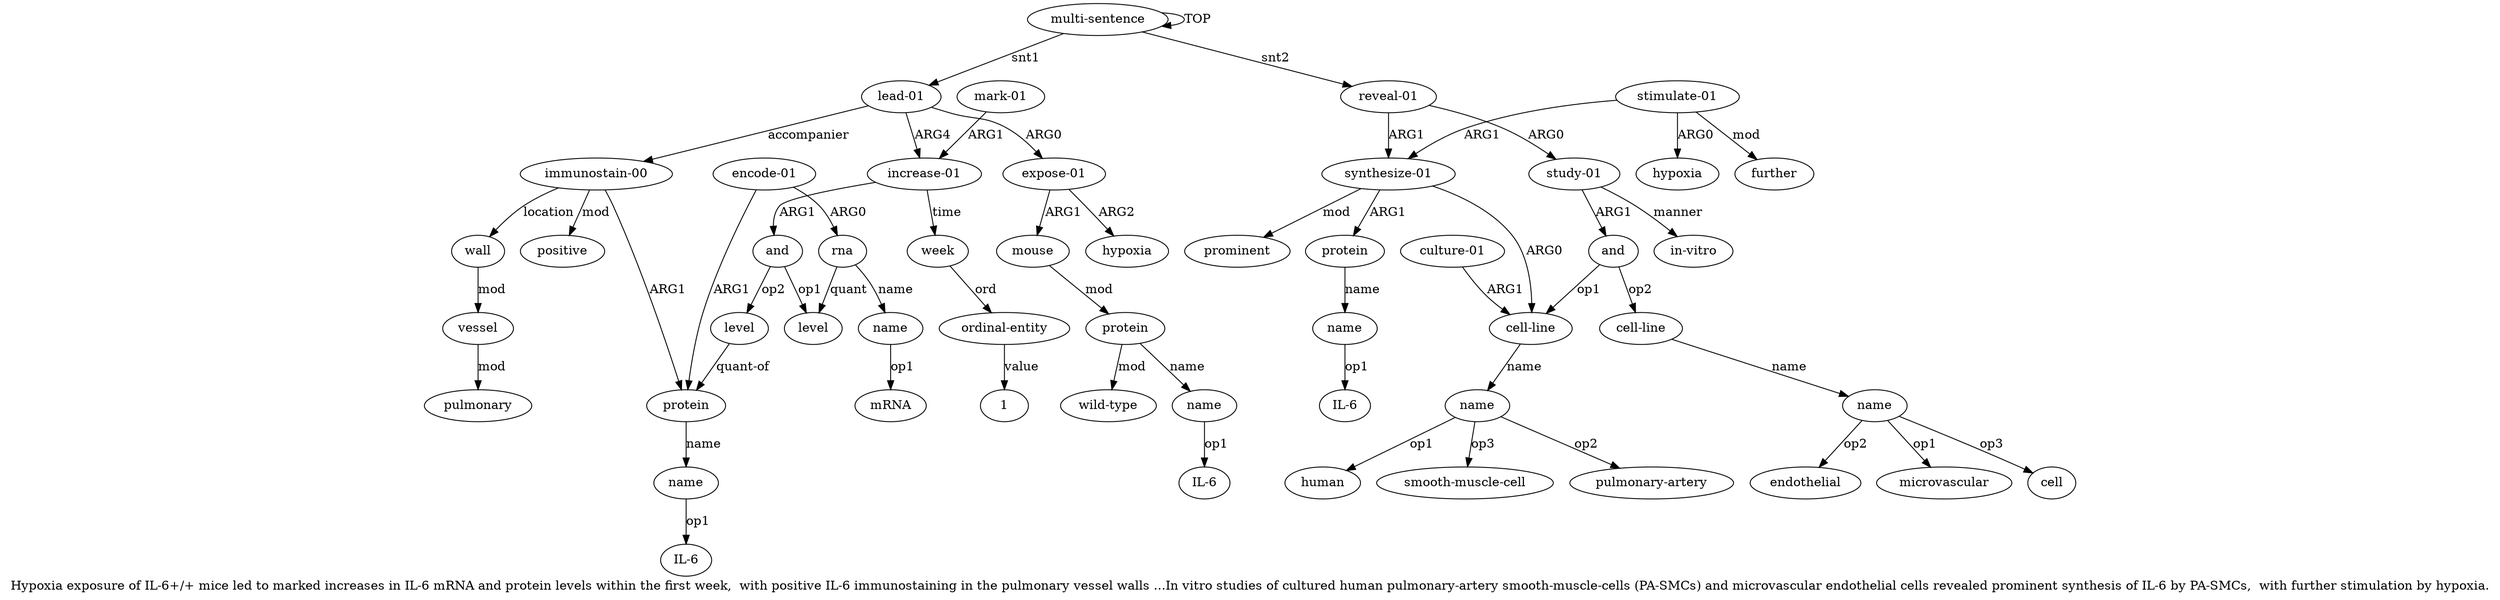 digraph  {
	graph [label="Hypoxia exposure of IL-6+/+ mice led to marked increases in IL-6 mRNA and protein levels within the first week,  with positive IL-6 \
immunostaining in the pulmonary vessel walls ...In vitro studies of cultured human pulmonary-artery smooth-muscle-cells (PA-SMCs) \
and microvascular endothelial cells revealed prominent synthesis of IL-6 by PA-SMCs,  with further stimulation by hypoxia."];
	node [label="\N"];
	a20	 [color=black,
		gold_ind=20,
		gold_label="immunostain-00",
		label="immunostain-00",
		test_ind=20,
		test_label="immunostain-00"];
	a21	 [color=black,
		gold_ind=21,
		gold_label=positive,
		label=positive,
		test_ind=21,
		test_label=positive];
	a20 -> a21 [key=0,
	color=black,
	gold_label=mod,
	label=mod,
	test_label=mod];
a22 [color=black,
	gold_ind=22,
	gold_label=wall,
	label=wall,
	test_ind=22,
	test_label=wall];
a20 -> a22 [key=0,
color=black,
gold_label=location,
label=location,
test_label=location];
a14 [color=black,
gold_ind=14,
gold_label=protein,
label=protein,
test_ind=14,
test_label=protein];
a20 -> a14 [key=0,
color=black,
gold_label=ARG1,
label=ARG1,
test_label=ARG1];
a23 [color=black,
gold_ind=23,
gold_label=vessel,
label=vessel,
test_ind=23,
test_label=vessel];
a22 -> a23 [key=0,
color=black,
gold_label=mod,
label=mod,
test_label=mod];
a24 [color=black,
gold_ind=24,
gold_label=pulmonary,
label=pulmonary,
test_ind=24,
test_label=pulmonary];
a23 -> a24 [key=0,
color=black,
gold_label=mod,
label=mod,
test_label=mod];
a25 [color=black,
gold_ind=25,
gold_label="reveal-01",
label="reveal-01",
test_ind=25,
test_label="reveal-01"];
a26 [color=black,
gold_ind=26,
gold_label="study-01",
label="study-01",
test_ind=26,
test_label="study-01"];
a25 -> a26 [key=0,
color=black,
gold_label=ARG0,
label=ARG0,
test_label=ARG0];
a34 [color=black,
gold_ind=34,
gold_label="synthesize-01",
label="synthesize-01",
test_ind=34,
test_label="synthesize-01"];
a25 -> a34 [key=0,
color=black,
gold_label=ARG1,
label=ARG1,
test_label=ARG1];
a27 [color=black,
gold_ind=27,
gold_label=and,
label=and,
test_ind=27,
test_label=and];
a26 -> a27 [key=0,
color=black,
gold_label=ARG1,
label=ARG1,
test_label=ARG1];
a33 [color=black,
gold_ind=33,
gold_label="in-vitro",
label="in-vitro",
test_ind=33,
test_label="in-vitro"];
a26 -> a33 [key=0,
color=black,
gold_label=manner,
label=manner,
test_label=manner];
a28 [color=black,
gold_ind=28,
gold_label="cell-line",
label="cell-line",
test_ind=28,
test_label="cell-line"];
a27 -> a28 [key=0,
color=black,
gold_label=op1,
label=op1,
test_label=op1];
a31 [color=black,
gold_ind=31,
gold_label="cell-line",
label="cell-line",
test_ind=31,
test_label="cell-line"];
a27 -> a31 [key=0,
color=black,
gold_label=op2,
label=op2,
test_label=op2];
a29 [color=black,
gold_ind=29,
gold_label=name,
label=name,
test_ind=29,
test_label=name];
a28 -> a29 [key=0,
color=black,
gold_label=name,
label=name,
test_label=name];
"a29 smooth-muscle-cell" [color=black,
gold_ind=-1,
gold_label="smooth-muscle-cell",
label="smooth-muscle-cell",
test_ind=-1,
test_label="smooth-muscle-cell"];
a29 -> "a29 smooth-muscle-cell" [key=0,
color=black,
gold_label=op3,
label=op3,
test_label=op3];
"a29 pulmonary-artery" [color=black,
gold_ind=-1,
gold_label="pulmonary-artery",
label="pulmonary-artery",
test_ind=-1,
test_label="pulmonary-artery"];
a29 -> "a29 pulmonary-artery" [key=0,
color=black,
gold_label=op2,
label=op2,
test_label=op2];
"a29 human" [color=black,
gold_ind=-1,
gold_label=human,
label=human,
test_ind=-1,
test_label=human];
a29 -> "a29 human" [key=0,
color=black,
gold_label=op1,
label=op1,
test_label=op1];
"a15 IL-6" [color=black,
gold_ind=-1,
gold_label="IL-6",
label="IL-6",
test_ind=-1,
test_label="IL-6"];
a32 [color=black,
gold_ind=32,
gold_label=name,
label=name,
test_ind=32,
test_label=name];
a31 -> a32 [key=0,
color=black,
gold_label=name,
label=name,
test_label=name];
"a32 microvascular" [color=black,
gold_ind=-1,
gold_label=microvascular,
label=microvascular,
test_ind=-1,
test_label=microvascular];
a30 [color=black,
gold_ind=30,
gold_label="culture-01",
label="culture-01",
test_ind=30,
test_label="culture-01"];
a30 -> a28 [key=0,
color=black,
gold_label=ARG1,
label=ARG1,
test_label=ARG1];
"a12 mRNA" [color=black,
gold_ind=-1,
gold_label=mRNA,
label=mRNA,
test_ind=-1,
test_label=mRNA];
a37 [color=black,
gold_ind=37,
gold_label=prominent,
label=prominent,
test_ind=37,
test_label=prominent];
a36 [color=black,
gold_ind=36,
gold_label=name,
label=name,
test_ind=36,
test_label=name];
"a36 IL-6" [color=black,
gold_ind=-1,
gold_label="IL-6",
label="IL-6",
test_ind=-1,
test_label="IL-6"];
a36 -> "a36 IL-6" [key=0,
color=black,
gold_label=op1,
label=op1,
test_label=op1];
a35 [color=black,
gold_ind=35,
gold_label=protein,
label=protein,
test_ind=35,
test_label=protein];
a35 -> a36 [key=0,
color=black,
gold_label=name,
label=name,
test_label=name];
a34 -> a28 [key=0,
color=black,
gold_label=ARG0,
label=ARG0,
test_label=ARG0];
a34 -> a37 [key=0,
color=black,
gold_label=mod,
label=mod,
test_label=mod];
a34 -> a35 [key=0,
color=black,
gold_label=ARG1,
label=ARG1,
test_label=ARG1];
"a32 cell" [color=black,
gold_ind=-1,
gold_label=cell,
label=cell,
test_ind=-1,
test_label=cell];
a32 -> "a32 microvascular" [key=0,
color=black,
gold_label=op1,
label=op1,
test_label=op1];
a32 -> "a32 cell" [key=0,
color=black,
gold_label=op3,
label=op3,
test_label=op3];
"a32 endothelial" [color=black,
gold_ind=-1,
gold_label=endothelial,
label=endothelial,
test_ind=-1,
test_label=endothelial];
a32 -> "a32 endothelial" [key=0,
color=black,
gold_label=op2,
label=op2,
test_label=op2];
a15 [color=black,
gold_ind=15,
gold_label=name,
label=name,
test_ind=15,
test_label=name];
a15 -> "a15 IL-6" [key=0,
color=black,
gold_label=op1,
label=op1,
test_label=op1];
a14 -> a15 [key=0,
color=black,
gold_label=name,
label=name,
test_label=name];
a17 [color=black,
gold_ind=17,
gold_label="mark-01",
label="mark-01",
test_ind=17,
test_label="mark-01"];
a8 [color=black,
gold_ind=8,
gold_label="increase-01",
label="increase-01",
test_ind=8,
test_label="increase-01"];
a17 -> a8 [key=0,
color=black,
gold_label=ARG1,
label=ARG1,
test_label=ARG1];
a16 [color=black,
gold_ind=16,
gold_label=level,
label=level,
test_ind=16,
test_label=level];
a16 -> a14 [key=0,
color=black,
gold_label="quant-of",
label="quant-of",
test_label="quant-of"];
a11 [color=black,
gold_ind=11,
gold_label=rna,
label=rna,
test_ind=11,
test_label=rna];
a10 [color=black,
gold_ind=10,
gold_label=level,
label=level,
test_ind=10,
test_label=level];
a11 -> a10 [key=0,
color=black,
gold_label=quant,
label=quant,
test_label=quant];
a12 [color=black,
gold_ind=12,
gold_label=name,
label=name,
test_ind=12,
test_label=name];
a11 -> a12 [key=0,
color=black,
gold_label=name,
label=name,
test_label=name];
a13 [color=black,
gold_ind=13,
gold_label="encode-01",
label="encode-01",
test_ind=13,
test_label="encode-01"];
a13 -> a14 [key=0,
color=black,
gold_label=ARG1,
label=ARG1,
test_label=ARG1];
a13 -> a11 [key=0,
color=black,
gold_label=ARG0,
label=ARG0,
test_label=ARG0];
a12 -> "a12 mRNA" [key=0,
color=black,
gold_label=op1,
label=op1,
test_label=op1];
a39 [color=black,
gold_ind=39,
gold_label=hypoxia,
label=hypoxia,
test_ind=39,
test_label=hypoxia];
a38 [color=black,
gold_ind=38,
gold_label="stimulate-01",
label="stimulate-01",
test_ind=38,
test_label="stimulate-01"];
a38 -> a34 [key=0,
color=black,
gold_label=ARG1,
label=ARG1,
test_label=ARG1];
a38 -> a39 [key=0,
color=black,
gold_label=ARG0,
label=ARG0,
test_label=ARG0];
a40 [color=black,
gold_ind=40,
gold_label=further,
label=further,
test_ind=40,
test_label=further];
a38 -> a40 [key=0,
color=black,
gold_label=mod,
label=mod,
test_label=mod];
a19 [color=black,
gold_ind=19,
gold_label="ordinal-entity",
label="ordinal-entity",
test_ind=19,
test_label="ordinal-entity"];
"a19 1" [color=black,
gold_ind=-1,
gold_label=1,
label=1,
test_ind=-1,
test_label=1];
a19 -> "a19 1" [key=0,
color=black,
gold_label=value,
label=value,
test_label=value];
a18 [color=black,
gold_ind=18,
gold_label=week,
label=week,
test_ind=18,
test_label=week];
a18 -> a19 [key=0,
color=black,
gold_label=ord,
label=ord,
test_label=ord];
a1 [color=black,
gold_ind=1,
gold_label="lead-01",
label="lead-01",
test_ind=1,
test_label="lead-01"];
a1 -> a20 [key=0,
color=black,
gold_label=accompanier,
label=accompanier,
test_label=accompanier];
a2 [color=black,
gold_ind=2,
gold_label="expose-01",
label="expose-01",
test_ind=2,
test_label="expose-01"];
a1 -> a2 [key=0,
color=black,
gold_label=ARG0,
label=ARG0,
test_label=ARG0];
a1 -> a8 [key=0,
color=black,
gold_label=ARG4,
label=ARG4,
test_label=ARG4];
a0 [color=black,
gold_ind=0,
gold_label="multi-sentence",
label="multi-sentence",
test_ind=0,
test_label="multi-sentence"];
a0 -> a25 [key=0,
color=black,
gold_label=snt2,
label=snt2,
test_label=snt2];
a0 -> a1 [key=0,
color=black,
gold_label=snt1,
label=snt1,
test_label=snt1];
a0 -> a0 [key=0,
color=black,
gold_label=TOP,
label=TOP,
test_label=TOP];
a3 [color=black,
gold_ind=3,
gold_label=mouse,
label=mouse,
test_ind=3,
test_label=mouse];
a4 [color=black,
gold_ind=4,
gold_label=protein,
label=protein,
test_ind=4,
test_label=protein];
a3 -> a4 [key=0,
color=black,
gold_label=mod,
label=mod,
test_label=mod];
a2 -> a3 [key=0,
color=black,
gold_label=ARG1,
label=ARG1,
test_label=ARG1];
a7 [color=black,
gold_ind=7,
gold_label=hypoxia,
label=hypoxia,
test_ind=7,
test_label=hypoxia];
a2 -> a7 [key=0,
color=black,
gold_label=ARG2,
label=ARG2,
test_label=ARG2];
a5 [color=black,
gold_ind=5,
gold_label=name,
label=name,
test_ind=5,
test_label=name];
"a5 IL-6" [color=black,
gold_ind=-1,
gold_label="IL-6",
label="IL-6",
test_ind=-1,
test_label="IL-6"];
a5 -> "a5 IL-6" [key=0,
color=black,
gold_label=op1,
label=op1,
test_label=op1];
a4 -> a5 [key=0,
color=black,
gold_label=name,
label=name,
test_label=name];
a6 [color=black,
gold_ind=6,
gold_label="wild-type",
label="wild-type",
test_ind=6,
test_label="wild-type"];
a4 -> a6 [key=0,
color=black,
gold_label=mod,
label=mod,
test_label=mod];
a9 [color=black,
gold_ind=9,
gold_label=and,
label=and,
test_ind=9,
test_label=and];
a9 -> a16 [key=0,
color=black,
gold_label=op2,
label=op2,
test_label=op2];
a9 -> a10 [key=0,
color=black,
gold_label=op1,
label=op1,
test_label=op1];
a8 -> a18 [key=0,
color=black,
gold_label=time,
label=time,
test_label=time];
a8 -> a9 [key=0,
color=black,
gold_label=ARG1,
label=ARG1,
test_label=ARG1];
}
